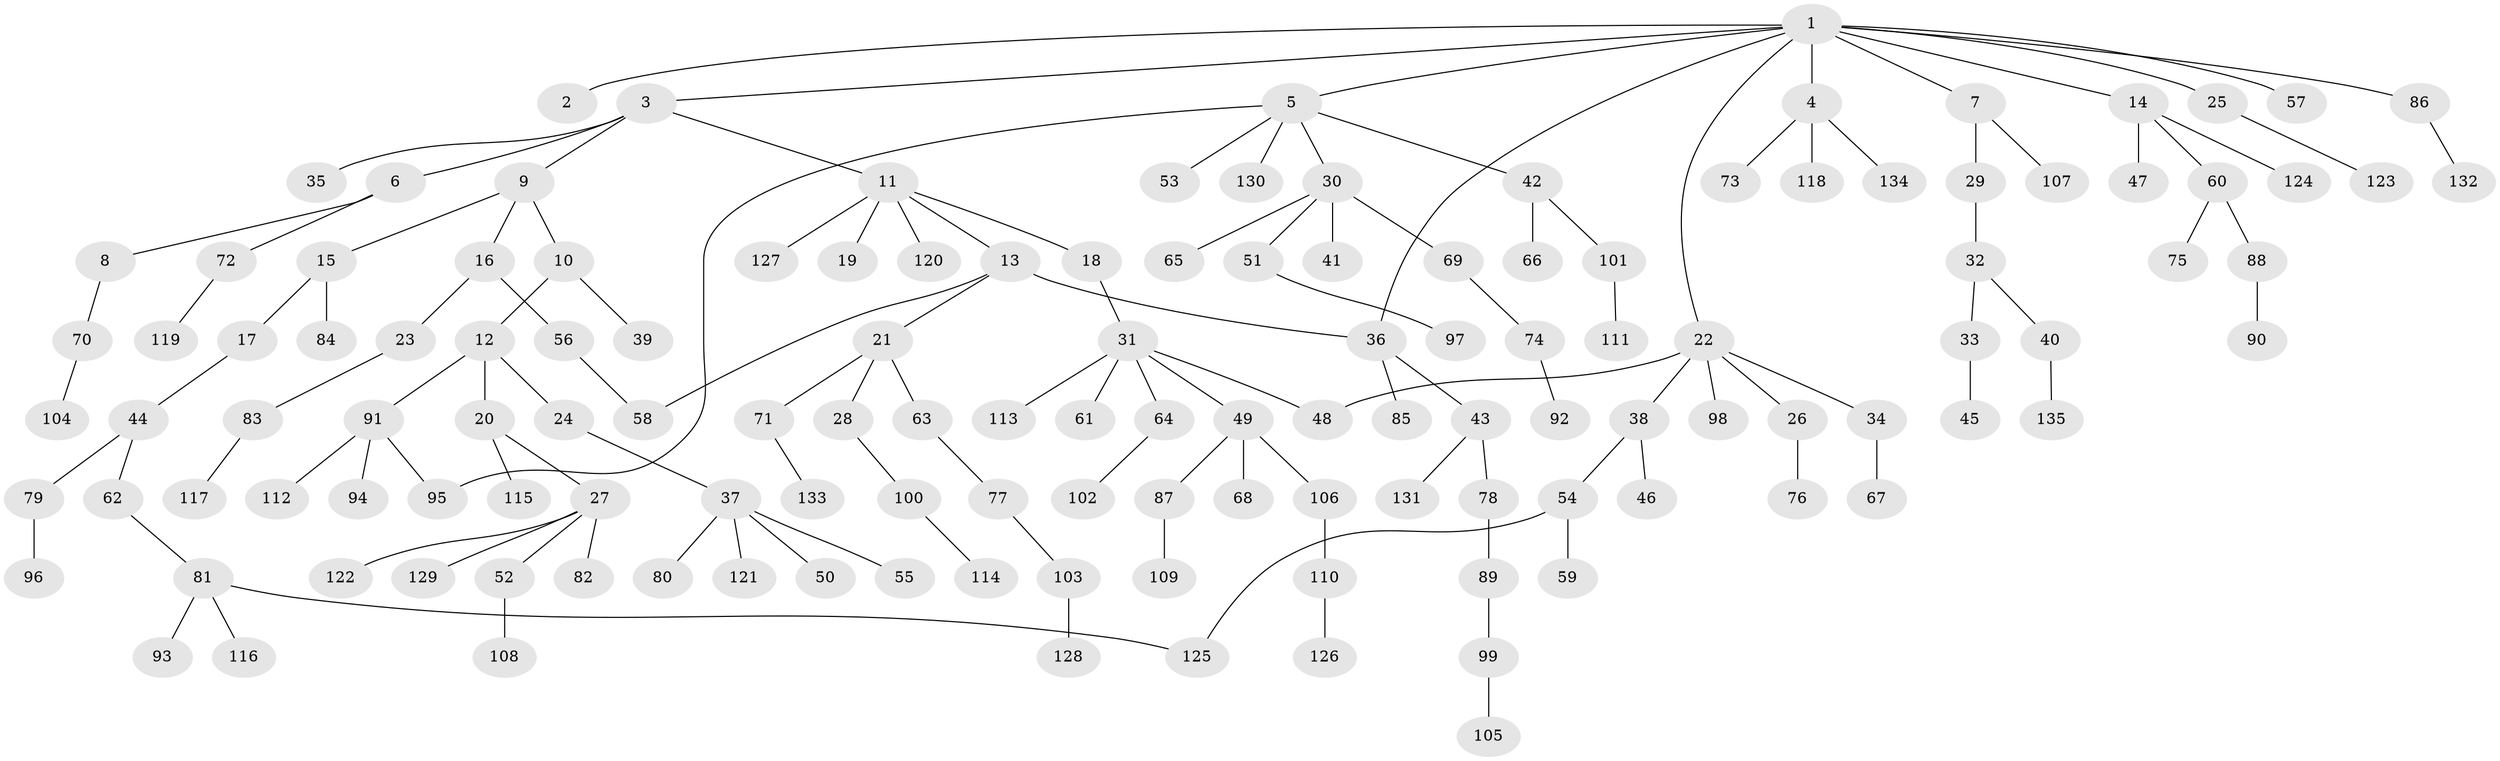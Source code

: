 // coarse degree distribution, {3: 0.11578947368421053, 2: 0.3157894736842105, 4: 0.06315789473684211, 5: 0.06315789473684211, 1: 0.43157894736842106, 10: 0.010526315789473684}
// Generated by graph-tools (version 1.1) at 2025/36/03/04/25 23:36:00]
// undirected, 135 vertices, 139 edges
graph export_dot {
  node [color=gray90,style=filled];
  1;
  2;
  3;
  4;
  5;
  6;
  7;
  8;
  9;
  10;
  11;
  12;
  13;
  14;
  15;
  16;
  17;
  18;
  19;
  20;
  21;
  22;
  23;
  24;
  25;
  26;
  27;
  28;
  29;
  30;
  31;
  32;
  33;
  34;
  35;
  36;
  37;
  38;
  39;
  40;
  41;
  42;
  43;
  44;
  45;
  46;
  47;
  48;
  49;
  50;
  51;
  52;
  53;
  54;
  55;
  56;
  57;
  58;
  59;
  60;
  61;
  62;
  63;
  64;
  65;
  66;
  67;
  68;
  69;
  70;
  71;
  72;
  73;
  74;
  75;
  76;
  77;
  78;
  79;
  80;
  81;
  82;
  83;
  84;
  85;
  86;
  87;
  88;
  89;
  90;
  91;
  92;
  93;
  94;
  95;
  96;
  97;
  98;
  99;
  100;
  101;
  102;
  103;
  104;
  105;
  106;
  107;
  108;
  109;
  110;
  111;
  112;
  113;
  114;
  115;
  116;
  117;
  118;
  119;
  120;
  121;
  122;
  123;
  124;
  125;
  126;
  127;
  128;
  129;
  130;
  131;
  132;
  133;
  134;
  135;
  1 -- 2;
  1 -- 3;
  1 -- 4;
  1 -- 5;
  1 -- 7;
  1 -- 14;
  1 -- 22;
  1 -- 25;
  1 -- 57;
  1 -- 86;
  1 -- 36;
  3 -- 6;
  3 -- 9;
  3 -- 11;
  3 -- 35;
  4 -- 73;
  4 -- 118;
  4 -- 134;
  5 -- 30;
  5 -- 42;
  5 -- 53;
  5 -- 130;
  5 -- 95;
  6 -- 8;
  6 -- 72;
  7 -- 29;
  7 -- 107;
  8 -- 70;
  9 -- 10;
  9 -- 15;
  9 -- 16;
  10 -- 12;
  10 -- 39;
  11 -- 13;
  11 -- 18;
  11 -- 19;
  11 -- 120;
  11 -- 127;
  12 -- 20;
  12 -- 24;
  12 -- 91;
  13 -- 21;
  13 -- 36;
  13 -- 58;
  14 -- 47;
  14 -- 60;
  14 -- 124;
  15 -- 17;
  15 -- 84;
  16 -- 23;
  16 -- 56;
  17 -- 44;
  18 -- 31;
  20 -- 27;
  20 -- 115;
  21 -- 28;
  21 -- 63;
  21 -- 71;
  22 -- 26;
  22 -- 34;
  22 -- 38;
  22 -- 98;
  22 -- 48;
  23 -- 83;
  24 -- 37;
  25 -- 123;
  26 -- 76;
  27 -- 52;
  27 -- 82;
  27 -- 122;
  27 -- 129;
  28 -- 100;
  29 -- 32;
  30 -- 41;
  30 -- 51;
  30 -- 65;
  30 -- 69;
  31 -- 48;
  31 -- 49;
  31 -- 61;
  31 -- 64;
  31 -- 113;
  32 -- 33;
  32 -- 40;
  33 -- 45;
  34 -- 67;
  36 -- 43;
  36 -- 85;
  37 -- 50;
  37 -- 55;
  37 -- 80;
  37 -- 121;
  38 -- 46;
  38 -- 54;
  40 -- 135;
  42 -- 66;
  42 -- 101;
  43 -- 78;
  43 -- 131;
  44 -- 62;
  44 -- 79;
  49 -- 68;
  49 -- 87;
  49 -- 106;
  51 -- 97;
  52 -- 108;
  54 -- 59;
  54 -- 125;
  56 -- 58;
  60 -- 75;
  60 -- 88;
  62 -- 81;
  63 -- 77;
  64 -- 102;
  69 -- 74;
  70 -- 104;
  71 -- 133;
  72 -- 119;
  74 -- 92;
  77 -- 103;
  78 -- 89;
  79 -- 96;
  81 -- 93;
  81 -- 116;
  81 -- 125;
  83 -- 117;
  86 -- 132;
  87 -- 109;
  88 -- 90;
  89 -- 99;
  91 -- 94;
  91 -- 95;
  91 -- 112;
  99 -- 105;
  100 -- 114;
  101 -- 111;
  103 -- 128;
  106 -- 110;
  110 -- 126;
}
